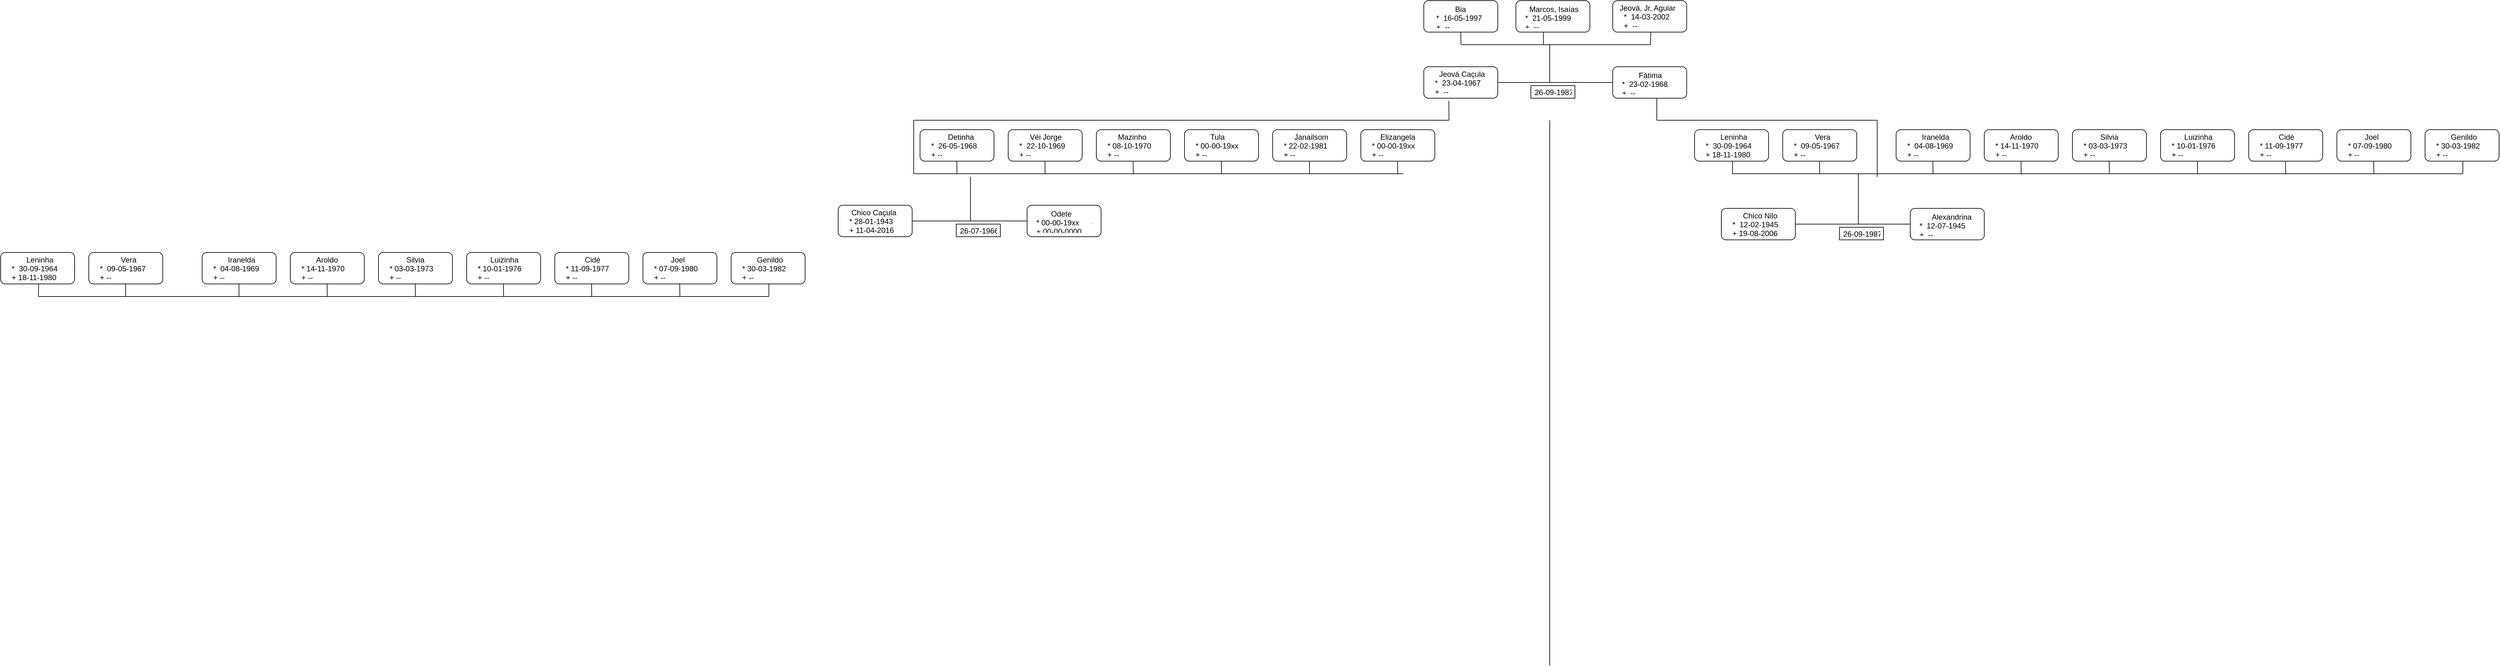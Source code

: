<mxfile>
    <diagram id="dwh6Nt9CRi5pj_zk__ob" name="Página-1">
        <mxGraphModel dx="4523" dy="1213" grid="1" gridSize="10" guides="1" tooltips="1" connect="1" arrows="1" fold="1" page="1" pageScale="1" pageWidth="850" pageHeight="1100" math="0" shadow="0">
            <root>
                <mxCell id="0"/>
                <mxCell id="1" parent="0"/>
                <mxCell id="18" value="" style="rounded=1;whiteSpace=wrap;html=1;" parent="1" vertex="1">
                    <mxGeometry x="386.25" y="50" width="117.5" height="50" as="geometry"/>
                </mxCell>
                <mxCell id="19" value="  Marcos, Isaías   - Marcos Isaías Tomas Aguiar&#10;*  21-05-1999       - realejo, crateús, ce&#10;+  --" style="text;strokeColor=none;fillColor=none;align=left;verticalAlign=middle;spacingLeft=4;spacingRight=4;overflow=hidden;points=[[0,0.5],[1,0.5]];portConstraint=eastwest;rotatable=0;" parent="1" vertex="1">
                    <mxGeometry x="395" y="55" width="100" height="40" as="geometry"/>
                </mxCell>
                <mxCell id="22" value="" style="rounded=1;whiteSpace=wrap;html=1;" parent="1" vertex="1">
                    <mxGeometry x="240" y="155" width="117.5" height="50" as="geometry"/>
                </mxCell>
                <mxCell id="23" value="    Jeová Caçula     - Jeová Caçula de Aguiar Júnior&#10;  *  23-04-1967       - nova olinda, crateús, &#10;  +  --" style="text;strokeColor=none;fillColor=none;align=left;verticalAlign=middle;spacingLeft=4;spacingRight=4;overflow=hidden;points=[[0,0.5],[1,0.5]];portConstraint=eastwest;rotatable=0;" parent="1" vertex="1">
                    <mxGeometry x="245" y="155" width="107.5" height="50" as="geometry"/>
                </mxCell>
                <mxCell id="24" value="" style="rounded=1;whiteSpace=wrap;html=1;" parent="1" vertex="1">
                    <mxGeometry x="540" y="155" width="117.5" height="50" as="geometry"/>
                </mxCell>
                <mxCell id="25" value="        Fátima          - Maria de Fátima Tomaz Aguiar&#10;*  23-02-1968       - melancia, coreaú, ce&#10;+  --" style="text;strokeColor=none;fillColor=none;align=left;verticalAlign=middle;spacingLeft=4;spacingRight=4;overflow=hidden;points=[[0,0.5],[1,0.5]];portConstraint=eastwest;rotatable=0;" parent="1" vertex="1">
                    <mxGeometry x="548.75" y="160" width="100" height="40" as="geometry"/>
                </mxCell>
                <mxCell id="27" value="" style="rounded=1;whiteSpace=wrap;html=1;" parent="1" vertex="1">
                    <mxGeometry x="712.5" y="380" width="117.5" height="50" as="geometry"/>
                </mxCell>
                <mxCell id="28" value="       Chico Nilo       - Francisco José Domingos&#10;  *  12-02-1945&#10;  + 19-08-2006" style="text;strokeColor=none;fillColor=none;align=left;verticalAlign=middle;spacingLeft=4;spacingRight=4;overflow=hidden;points=[[0,0.5],[1,0.5]];portConstraint=eastwest;rotatable=0;" parent="1" vertex="1">
                    <mxGeometry x="717.5" y="380" width="107.5" height="50" as="geometry"/>
                </mxCell>
                <mxCell id="29" value="" style="rounded=1;whiteSpace=wrap;html=1;" parent="1" vertex="1">
                    <mxGeometry x="1012.5" y="380" width="117.5" height="50" as="geometry"/>
                </mxCell>
                <mxCell id="30" value="      Alexandrina   - Alexandrina Tomaz Domingos&#10;*  12-07-1945&#10;+  --" style="text;strokeColor=none;fillColor=none;align=left;verticalAlign=middle;spacingLeft=4;spacingRight=4;overflow=hidden;points=[[0,0.5],[1,0.5]];portConstraint=eastwest;rotatable=0;" parent="1" vertex="1">
                    <mxGeometry x="1021.25" y="385" width="100" height="40" as="geometry"/>
                </mxCell>
                <mxCell id="31" value="" style="endArrow=none;html=1;" parent="1" edge="1">
                    <mxGeometry width="50" height="50" relative="1" as="geometry">
                        <mxPoint x="440" y="1106" as="sourcePoint"/>
                        <mxPoint x="440" y="240" as="targetPoint"/>
                    </mxGeometry>
                </mxCell>
                <mxCell id="32" value="" style="rounded=1;whiteSpace=wrap;html=1;" parent="1" vertex="1">
                    <mxGeometry x="670" y="255" width="117.5" height="50" as="geometry"/>
                </mxCell>
                <mxCell id="33" value="         Leninha         - Maria Lúcia TomazDomingos&#10;  *  30-09-1964       -  melancia, coreaú, ce&#10;  + 18-11-1980" style="text;strokeColor=none;fillColor=none;align=left;verticalAlign=middle;spacingLeft=4;spacingRight=4;overflow=hidden;points=[[0,0.5],[1,0.5]];portConstraint=eastwest;rotatable=0;" parent="1" vertex="1">
                    <mxGeometry x="675" y="255" width="107.5" height="50" as="geometry"/>
                </mxCell>
                <mxCell id="34" value="" style="rounded=1;whiteSpace=wrap;html=1;" parent="1" vertex="1">
                    <mxGeometry x="810" y="255" width="117.5" height="50" as="geometry"/>
                </mxCell>
                <mxCell id="35" value="            Vera           - Vera Lúcia Tomaz de Araújo&#10;  *  09-05-1967       - melancia, coreaú, ce&#10;  + --" style="text;strokeColor=none;fillColor=none;align=left;verticalAlign=middle;spacingLeft=4;spacingRight=4;overflow=hidden;points=[[0,0.5],[1,0.5]];portConstraint=eastwest;rotatable=0;" parent="1" vertex="1">
                    <mxGeometry x="815" y="255" width="107.5" height="50" as="geometry"/>
                </mxCell>
                <mxCell id="36" value="" style="rounded=1;whiteSpace=wrap;html=1;" parent="1" vertex="1">
                    <mxGeometry x="990" y="255" width="117.5" height="50" as="geometry"/>
                </mxCell>
                <mxCell id="37" value="         Iranelda         - Iranelda Maria TomazDomingos&#10;  *  04-08-1969       - melancia, coreaú, ce&#10;  + --" style="text;strokeColor=none;fillColor=none;align=left;verticalAlign=middle;spacingLeft=4;spacingRight=4;overflow=hidden;points=[[0,0.5],[1,0.5]];portConstraint=eastwest;rotatable=0;" parent="1" vertex="1">
                    <mxGeometry x="995" y="255" width="107.5" height="50" as="geometry"/>
                </mxCell>
                <mxCell id="38" value="" style="rounded=1;whiteSpace=wrap;html=1;" parent="1" vertex="1">
                    <mxGeometry x="1130" y="255" width="117.5" height="50" as="geometry"/>
                </mxCell>
                <mxCell id="39" value="         Aroldo            - José Aroldo Tomaz Domingos&#10;  * 14-11-1970         - melancia, coreaú, ce&#10;  + --" style="text;strokeColor=none;fillColor=none;align=left;verticalAlign=middle;spacingLeft=4;spacingRight=4;overflow=hidden;points=[[0,0.5],[1,0.5]];portConstraint=eastwest;rotatable=0;" parent="1" vertex="1">
                    <mxGeometry x="1135" y="255" width="107.5" height="50" as="geometry"/>
                </mxCell>
                <mxCell id="40" value="" style="rounded=1;whiteSpace=wrap;html=1;" parent="1" vertex="1">
                    <mxGeometry x="1270" y="255" width="117.5" height="50" as="geometry"/>
                </mxCell>
                <mxCell id="41" value="          Silvia            - Antonia Silvia Helena Tomaz Soares&#10;  * 03-03-1973        - melancia, coreaú, ce&#10;  + --" style="text;strokeColor=none;fillColor=none;align=left;verticalAlign=middle;spacingLeft=4;spacingRight=4;overflow=hidden;points=[[0,0.5],[1,0.5]];portConstraint=eastwest;rotatable=0;" parent="1" vertex="1">
                    <mxGeometry x="1275" y="255" width="107.5" height="50" as="geometry"/>
                </mxCell>
                <mxCell id="42" value="" style="rounded=1;whiteSpace=wrap;html=1;" parent="1" vertex="1">
                    <mxGeometry x="1410" y="255" width="117.5" height="50" as="geometry"/>
                </mxCell>
                <mxCell id="43" value="        Luizinha         - Luiza Maria Tomaz Domingos&#10;  * 10-01-1976        - melancia, coreaú, ce&#10;  + --" style="text;strokeColor=none;fillColor=none;align=left;verticalAlign=middle;spacingLeft=4;spacingRight=4;overflow=hidden;points=[[0,0.5],[1,0.5]];portConstraint=eastwest;rotatable=0;" parent="1" vertex="1">
                    <mxGeometry x="1415" y="255" width="107.5" height="50" as="geometry"/>
                </mxCell>
                <mxCell id="44" value="" style="rounded=1;whiteSpace=wrap;html=1;" parent="1" vertex="1">
                    <mxGeometry x="1550" y="255" width="117.5" height="50" as="geometry"/>
                </mxCell>
                <mxCell id="45" value="           Cidé             - Francisco Franscidé Tomaz Domingos&#10;  * 11-09-1977         - nova olinda, coreaú, ce&#10;  + --" style="text;strokeColor=none;fillColor=none;align=left;verticalAlign=middle;spacingLeft=4;spacingRight=4;overflow=hidden;points=[[0,0.5],[1,0.5]];portConstraint=eastwest;rotatable=0;" parent="1" vertex="1">
                    <mxGeometry x="1555" y="255" width="107.5" height="50" as="geometry"/>
                </mxCell>
                <mxCell id="46" value="" style="rounded=1;whiteSpace=wrap;html=1;" parent="1" vertex="1">
                    <mxGeometry x="1690" y="255" width="117.5" height="50" as="geometry"/>
                </mxCell>
                <mxCell id="47" value="          Joel              - Franscisco Joel Tomaz Domingos&#10;  * 07-09-1980         - nova olinda, coreaú, ce&#10;  + --" style="text;strokeColor=none;fillColor=none;align=left;verticalAlign=middle;spacingLeft=4;spacingRight=4;overflow=hidden;points=[[0,0.5],[1,0.5]];portConstraint=eastwest;rotatable=0;" parent="1" vertex="1">
                    <mxGeometry x="1695" y="255" width="107.5" height="50" as="geometry"/>
                </mxCell>
                <mxCell id="48" value="" style="rounded=1;whiteSpace=wrap;html=1;" parent="1" vertex="1">
                    <mxGeometry x="1830" y="255" width="117.5" height="50" as="geometry"/>
                </mxCell>
                <mxCell id="49" value="         Genildo          - Antonio Genildo Tomaz Domingos&#10;  * 30-03-1982         - nova olinda, coreaú, ce&#10;  + --" style="text;strokeColor=none;fillColor=none;align=left;verticalAlign=middle;spacingLeft=4;spacingRight=4;overflow=hidden;points=[[0,0.5],[1,0.5]];portConstraint=eastwest;rotatable=0;" parent="1" vertex="1">
                    <mxGeometry x="1835" y="255" width="107.5" height="50" as="geometry"/>
                </mxCell>
                <mxCell id="50" value="" style="endArrow=none;html=1;entryX=0;entryY=0.5;entryDx=0;entryDy=0;exitX=1;exitY=0.5;exitDx=0;exitDy=0;" parent="1" source="22" target="24" edge="1">
                    <mxGeometry width="50" height="50" relative="1" as="geometry">
                        <mxPoint x="380" y="260" as="sourcePoint"/>
                        <mxPoint x="430" y="210" as="targetPoint"/>
                    </mxGeometry>
                </mxCell>
                <mxCell id="51" value="" style="endArrow=none;html=1;entryX=0.371;entryY=1.002;entryDx=0;entryDy=0;entryPerimeter=0;" parent="1" target="18" edge="1">
                    <mxGeometry width="50" height="50" relative="1" as="geometry">
                        <mxPoint x="430" y="120" as="sourcePoint"/>
                        <mxPoint x="441" y="100" as="targetPoint"/>
                    </mxGeometry>
                </mxCell>
                <mxCell id="54" value="" style="endArrow=none;html=1;" parent="1" edge="1">
                    <mxGeometry width="50" height="50" relative="1" as="geometry">
                        <mxPoint x="300" y="120" as="sourcePoint"/>
                        <mxPoint x="600" y="120" as="targetPoint"/>
                    </mxGeometry>
                </mxCell>
                <mxCell id="55" value="" style="endArrow=none;html=1;" parent="1" edge="1">
                    <mxGeometry width="50" height="50" relative="1" as="geometry">
                        <mxPoint x="440" y="180" as="sourcePoint"/>
                        <mxPoint x="440" y="120" as="targetPoint"/>
                    </mxGeometry>
                </mxCell>
                <mxCell id="56" value="" style="endArrow=none;html=1;exitX=1;exitY=0.5;exitDx=0;exitDy=0;entryX=0;entryY=0.5;entryDx=0;entryDy=0;" parent="1" source="27" target="29" edge="1">
                    <mxGeometry width="50" height="50" relative="1" as="geometry">
                        <mxPoint x="990" y="395" as="sourcePoint"/>
                        <mxPoint x="1010" y="400" as="targetPoint"/>
                    </mxGeometry>
                </mxCell>
                <mxCell id="57" value="" style="endArrow=none;html=1;entryX=0.515;entryY=1;entryDx=0;entryDy=0;entryPerimeter=0;" parent="1" target="33" edge="1">
                    <mxGeometry width="50" height="50" relative="1" as="geometry">
                        <mxPoint x="730" y="325" as="sourcePoint"/>
                        <mxPoint x="728.41" y="305" as="targetPoint"/>
                    </mxGeometry>
                </mxCell>
                <mxCell id="58" value="" style="endArrow=none;html=1;entryX=0.5;entryY=1;entryDx=0;entryDy=0;" parent="1" edge="1">
                    <mxGeometry width="50" height="50" relative="1" as="geometry">
                        <mxPoint x="868.66" y="325" as="sourcePoint"/>
                        <mxPoint x="868.41" y="305" as="targetPoint"/>
                    </mxGeometry>
                </mxCell>
                <mxCell id="59" value="" style="endArrow=none;html=1;entryX=0.5;entryY=1;entryDx=0;entryDy=0;" parent="1" edge="1">
                    <mxGeometry width="50" height="50" relative="1" as="geometry">
                        <mxPoint x="1048.66" y="325" as="sourcePoint"/>
                        <mxPoint x="1048.41" y="305" as="targetPoint"/>
                    </mxGeometry>
                </mxCell>
                <mxCell id="60" value="" style="endArrow=none;html=1;entryX=0.5;entryY=1;entryDx=0;entryDy=0;" parent="1" edge="1">
                    <mxGeometry width="50" height="50" relative="1" as="geometry">
                        <mxPoint x="1188.66" y="325" as="sourcePoint"/>
                        <mxPoint x="1188.41" y="305" as="targetPoint"/>
                    </mxGeometry>
                </mxCell>
                <mxCell id="62" value="" style="endArrow=none;html=1;entryX=0.5;entryY=1;entryDx=0;entryDy=0;" parent="1" edge="1">
                    <mxGeometry width="50" height="50" relative="1" as="geometry">
                        <mxPoint x="1328.66" y="325" as="sourcePoint"/>
                        <mxPoint x="1328.41" y="305" as="targetPoint"/>
                    </mxGeometry>
                </mxCell>
                <mxCell id="63" value="" style="endArrow=none;html=1;entryX=0.5;entryY=1;entryDx=0;entryDy=0;" parent="1" edge="1">
                    <mxGeometry width="50" height="50" relative="1" as="geometry">
                        <mxPoint x="1468.66" y="325" as="sourcePoint"/>
                        <mxPoint x="1468.41" y="305" as="targetPoint"/>
                    </mxGeometry>
                </mxCell>
                <mxCell id="64" value="" style="endArrow=none;html=1;entryX=0.5;entryY=1;entryDx=0;entryDy=0;" parent="1" edge="1">
                    <mxGeometry width="50" height="50" relative="1" as="geometry">
                        <mxPoint x="1608.66" y="325" as="sourcePoint"/>
                        <mxPoint x="1608.41" y="305" as="targetPoint"/>
                    </mxGeometry>
                </mxCell>
                <mxCell id="65" value="" style="endArrow=none;html=1;entryX=0.5;entryY=1;entryDx=0;entryDy=0;" parent="1" edge="1">
                    <mxGeometry width="50" height="50" relative="1" as="geometry">
                        <mxPoint x="1748.66" y="325" as="sourcePoint"/>
                        <mxPoint x="1748.41" y="305" as="targetPoint"/>
                    </mxGeometry>
                </mxCell>
                <mxCell id="66" value="" style="endArrow=none;html=1;entryX=0.512;entryY=0.997;entryDx=0;entryDy=0;entryPerimeter=0;" parent="1" target="49" edge="1">
                    <mxGeometry width="50" height="50" relative="1" as="geometry">
                        <mxPoint x="1890" y="325" as="sourcePoint"/>
                        <mxPoint x="1888.41" y="305" as="targetPoint"/>
                    </mxGeometry>
                </mxCell>
                <mxCell id="67" value="" style="endArrow=none;html=1;" parent="1" edge="1">
                    <mxGeometry width="50" height="50" relative="1" as="geometry">
                        <mxPoint x="730" y="325" as="sourcePoint"/>
                        <mxPoint x="1890" y="325" as="targetPoint"/>
                    </mxGeometry>
                </mxCell>
                <mxCell id="68" value="" style="endArrow=none;html=1;" parent="1" edge="1">
                    <mxGeometry width="50" height="50" relative="1" as="geometry">
                        <mxPoint x="960" y="240" as="sourcePoint"/>
                        <mxPoint x="610" y="240" as="targetPoint"/>
                    </mxGeometry>
                </mxCell>
                <mxCell id="69" value="" style="endArrow=none;html=1;entryX=0.596;entryY=1.002;entryDx=0;entryDy=0;entryPerimeter=0;" parent="1" target="24" edge="1">
                    <mxGeometry width="50" height="50" relative="1" as="geometry">
                        <mxPoint x="610" y="240" as="sourcePoint"/>
                        <mxPoint x="598.56" y="205" as="targetPoint"/>
                    </mxGeometry>
                </mxCell>
                <mxCell id="70" value="" style="endArrow=none;html=1;" parent="1" edge="1">
                    <mxGeometry width="50" height="50" relative="1" as="geometry">
                        <mxPoint x="960" y="330" as="sourcePoint"/>
                        <mxPoint x="960" y="240" as="targetPoint"/>
                    </mxGeometry>
                </mxCell>
                <mxCell id="71" value="" style="endArrow=none;html=1;" parent="1" edge="1">
                    <mxGeometry width="50" height="50" relative="1" as="geometry">
                        <mxPoint x="930" y="405" as="sourcePoint"/>
                        <mxPoint x="930" y="325" as="targetPoint"/>
                    </mxGeometry>
                </mxCell>
                <mxCell id="76" value="" style="rounded=0;whiteSpace=wrap;html=1;" parent="1" vertex="1">
                    <mxGeometry x="410" y="185" width="70" height="20" as="geometry"/>
                </mxCell>
                <mxCell id="78" value="26-09-1987 independência, ce" style="text;strokeColor=none;fillColor=none;align=left;verticalAlign=middle;spacingLeft=4;spacingRight=4;overflow=hidden;points=[[0,0.5],[1,0.5]];portConstraint=eastwest;rotatable=0;" parent="1" vertex="1">
                    <mxGeometry x="410" y="185" width="70" height="20" as="geometry"/>
                </mxCell>
                <mxCell id="79" value="" style="rounded=0;whiteSpace=wrap;html=1;" parent="1" vertex="1">
                    <mxGeometry x="900" y="410" width="70" height="20" as="geometry"/>
                </mxCell>
                <mxCell id="80" value="26-09-1987 independência, ce" style="text;strokeColor=none;fillColor=none;align=left;verticalAlign=middle;spacingLeft=4;spacingRight=4;overflow=hidden;points=[[0,0.5],[1,0.5]];portConstraint=eastwest;rotatable=0;" parent="1" vertex="1">
                    <mxGeometry x="900" y="410" width="70" height="20" as="geometry"/>
                </mxCell>
                <mxCell id="82" value="" style="rounded=1;whiteSpace=wrap;html=1;" parent="1" vertex="1">
                    <mxGeometry x="-690" y="375" width="117.5" height="50" as="geometry"/>
                </mxCell>
                <mxCell id="83" value="   Chico Caçula       - Francisco Caçula Neto&#10;  * 28-01-1943&#10;  + 11-04-2016" style="text;strokeColor=none;fillColor=none;align=left;verticalAlign=middle;spacingLeft=4;spacingRight=4;overflow=hidden;points=[[0,0.5],[1,0.5]];portConstraint=eastwest;rotatable=0;" parent="1" vertex="1">
                    <mxGeometry x="-685" y="375" width="107.5" height="50" as="geometry"/>
                </mxCell>
                <mxCell id="84" value="" style="rounded=1;whiteSpace=wrap;html=1;" parent="1" vertex="1">
                    <mxGeometry x="-390" y="375" width="117.5" height="50" as="geometry"/>
                </mxCell>
                <mxCell id="85" value="       Odete           - Maria Odete de Aguiar&#10;* 00-00-19xx      - riacho do gado, independencia, ce&#10;+ 00-00-0000" style="text;strokeColor=none;fillColor=none;align=left;verticalAlign=middle;spacingLeft=4;spacingRight=4;overflow=hidden;points=[[0,0.5],[1,0.5]];portConstraint=eastwest;rotatable=0;" parent="1" vertex="1">
                    <mxGeometry x="-381.25" y="380" width="100" height="40" as="geometry"/>
                </mxCell>
                <mxCell id="88" value="" style="rounded=1;whiteSpace=wrap;html=1;" parent="1" vertex="1">
                    <mxGeometry x="-560" y="255" width="117.5" height="50" as="geometry"/>
                </mxCell>
                <mxCell id="89" value="          Detinha         -  Antonia Elizete De Aguiar&#10;  *  26-05-1968       - nova olinda, independencia, ce&#10;  + --" style="text;strokeColor=none;fillColor=none;align=left;verticalAlign=middle;spacingLeft=4;spacingRight=4;overflow=hidden;points=[[0,0.5],[1,0.5]];portConstraint=eastwest;rotatable=0;" parent="1" vertex="1">
                    <mxGeometry x="-555" y="255" width="107.5" height="50" as="geometry"/>
                </mxCell>
                <mxCell id="90" value="" style="rounded=1;whiteSpace=wrap;html=1;" parent="1" vertex="1">
                    <mxGeometry x="-420" y="255" width="117.5" height="50" as="geometry"/>
                </mxCell>
                <mxCell id="91" value="       Véi Jorge          - Jorge Luiz Caçula de Aguiar&#10;  *  22-10-1969       - nova olinda, independencia, ce&#10;  + --" style="text;strokeColor=none;fillColor=none;align=left;verticalAlign=middle;spacingLeft=4;spacingRight=4;overflow=hidden;points=[[0,0.5],[1,0.5]];portConstraint=eastwest;rotatable=0;" parent="1" vertex="1">
                    <mxGeometry x="-415" y="255" width="107.5" height="50" as="geometry"/>
                </mxCell>
                <mxCell id="92" value="" style="rounded=1;whiteSpace=wrap;html=1;" parent="1" vertex="1">
                    <mxGeometry x="-280" y="255" width="117.5" height="50" as="geometry"/>
                </mxCell>
                <mxCell id="93" value="       Mazinho            - Geosmar Caçula de Aguiar&#10;  * 08-10-1970         - nova olinda, independencia, ce&#10;  + --" style="text;strokeColor=none;fillColor=none;align=left;verticalAlign=middle;spacingLeft=4;spacingRight=4;overflow=hidden;points=[[0,0.5],[1,0.5]];portConstraint=eastwest;rotatable=0;" parent="1" vertex="1">
                    <mxGeometry x="-275" y="255" width="107.5" height="50" as="geometry"/>
                </mxCell>
                <mxCell id="94" value="" style="rounded=1;whiteSpace=wrap;html=1;" parent="1" vertex="1">
                    <mxGeometry x="-140" y="255" width="117.5" height="50" as="geometry"/>
                </mxCell>
                <mxCell id="95" value="         Tula               - Jonas Caçula de Aguiar&#10;  * 00-00-19xx        - nova olinda, independencia, ce&#10;  + --" style="text;strokeColor=none;fillColor=none;align=left;verticalAlign=middle;spacingLeft=4;spacingRight=4;overflow=hidden;points=[[0,0.5],[1,0.5]];portConstraint=eastwest;rotatable=0;" parent="1" vertex="1">
                    <mxGeometry x="-135" y="255" width="107.5" height="50" as="geometry"/>
                </mxCell>
                <mxCell id="96" value="" style="rounded=1;whiteSpace=wrap;html=1;" parent="1" vertex="1">
                    <mxGeometry y="255" width="117.5" height="50" as="geometry"/>
                </mxCell>
                <mxCell id="97" value="       Janailsom       - Janailsom Caçula de Aguiar&#10;  * 22-02-1981        - mnova olinda, independencia, ce&#10;  + --" style="text;strokeColor=none;fillColor=none;align=left;verticalAlign=middle;spacingLeft=4;spacingRight=4;overflow=hidden;points=[[0,0.5],[1,0.5]];portConstraint=eastwest;rotatable=0;" parent="1" vertex="1">
                    <mxGeometry x="5" y="255" width="107.5" height="50" as="geometry"/>
                </mxCell>
                <mxCell id="98" value="" style="rounded=1;whiteSpace=wrap;html=1;" parent="1" vertex="1">
                    <mxGeometry x="140" y="255" width="117.5" height="50" as="geometry"/>
                </mxCell>
                <mxCell id="99" value="      Elizangela        - Elizangela Caçula de Aguiar&#10;  * 00-00-19xx         - nova olinda, independencia, ce&#10;  + --" style="text;strokeColor=none;fillColor=none;align=left;verticalAlign=middle;spacingLeft=4;spacingRight=4;overflow=hidden;points=[[0,0.5],[1,0.5]];portConstraint=eastwest;rotatable=0;" parent="1" vertex="1">
                    <mxGeometry x="145" y="255" width="107.5" height="50" as="geometry"/>
                </mxCell>
                <mxCell id="104" value="" style="endArrow=none;html=1;exitX=1;exitY=0.5;exitDx=0;exitDy=0;entryX=0;entryY=0.5;entryDx=0;entryDy=0;" parent="1" source="82" target="84" edge="1">
                    <mxGeometry width="50" height="50" relative="1" as="geometry">
                        <mxPoint x="-412.5" y="390" as="sourcePoint"/>
                        <mxPoint x="-392.5" y="395" as="targetPoint"/>
                        <Array as="points">
                            <mxPoint x="-480" y="400"/>
                        </Array>
                    </mxGeometry>
                </mxCell>
                <mxCell id="105" value="" style="endArrow=none;html=1;" parent="1" edge="1">
                    <mxGeometry width="50" height="50" relative="1" as="geometry">
                        <mxPoint x="-570" y="325" as="sourcePoint"/>
                        <mxPoint x="-570" y="240" as="targetPoint"/>
                    </mxGeometry>
                </mxCell>
                <mxCell id="106" value="" style="endArrow=none;html=1;entryX=0.5;entryY=1;entryDx=0;entryDy=0;" parent="1" edge="1">
                    <mxGeometry width="50" height="50" relative="1" as="geometry">
                        <mxPoint x="-501.34" y="325" as="sourcePoint"/>
                        <mxPoint x="-501.59" y="305" as="targetPoint"/>
                    </mxGeometry>
                </mxCell>
                <mxCell id="107" value="" style="endArrow=none;html=1;entryX=0.5;entryY=1;entryDx=0;entryDy=0;" parent="1" edge="1">
                    <mxGeometry width="50" height="50" relative="1" as="geometry">
                        <mxPoint x="-361.34" y="325" as="sourcePoint"/>
                        <mxPoint x="-361.59" y="305" as="targetPoint"/>
                    </mxGeometry>
                </mxCell>
                <mxCell id="108" value="" style="endArrow=none;html=1;entryX=0.5;entryY=1;entryDx=0;entryDy=0;" parent="1" edge="1">
                    <mxGeometry width="50" height="50" relative="1" as="geometry">
                        <mxPoint x="-221.34" y="325" as="sourcePoint"/>
                        <mxPoint x="-221.59" y="305" as="targetPoint"/>
                    </mxGeometry>
                </mxCell>
                <mxCell id="109" value="" style="endArrow=none;html=1;entryX=0.5;entryY=1;entryDx=0;entryDy=0;" parent="1" edge="1">
                    <mxGeometry width="50" height="50" relative="1" as="geometry">
                        <mxPoint x="-81.34" y="325" as="sourcePoint"/>
                        <mxPoint x="-81.59" y="305" as="targetPoint"/>
                    </mxGeometry>
                </mxCell>
                <mxCell id="110" value="" style="endArrow=none;html=1;entryX=0.5;entryY=1;entryDx=0;entryDy=0;" parent="1" edge="1">
                    <mxGeometry width="50" height="50" relative="1" as="geometry">
                        <mxPoint x="58.66" y="325" as="sourcePoint"/>
                        <mxPoint x="58.41" y="305" as="targetPoint"/>
                    </mxGeometry>
                </mxCell>
                <mxCell id="111" value="" style="endArrow=none;html=1;entryX=0.5;entryY=1;entryDx=0;entryDy=0;" parent="1" edge="1">
                    <mxGeometry width="50" height="50" relative="1" as="geometry">
                        <mxPoint x="198.66" y="325" as="sourcePoint"/>
                        <mxPoint x="198.41" y="305" as="targetPoint"/>
                    </mxGeometry>
                </mxCell>
                <mxCell id="114" value="" style="endArrow=none;html=1;" parent="1" edge="1">
                    <mxGeometry width="50" height="50" relative="1" as="geometry">
                        <mxPoint x="-570" y="325" as="sourcePoint"/>
                        <mxPoint x="207.5" y="325" as="targetPoint"/>
                    </mxGeometry>
                </mxCell>
                <mxCell id="117" value="" style="rounded=0;whiteSpace=wrap;html=1;" parent="1" vertex="1">
                    <mxGeometry x="-502.5" y="405" width="70" height="20" as="geometry"/>
                </mxCell>
                <mxCell id="118" value="26-07-1966 - independência, ce" style="text;strokeColor=none;fillColor=none;align=left;verticalAlign=middle;spacingLeft=4;spacingRight=4;overflow=hidden;points=[[0,0.5],[1,0.5]];portConstraint=eastwest;rotatable=0;" parent="1" vertex="1">
                    <mxGeometry x="-502.5" y="405" width="70" height="20" as="geometry"/>
                </mxCell>
                <mxCell id="119" value="" style="endArrow=none;html=1;entryX=0.323;entryY=1.082;entryDx=0;entryDy=0;entryPerimeter=0;" parent="1" target="23" edge="1">
                    <mxGeometry width="50" height="50" relative="1" as="geometry">
                        <mxPoint x="280" y="240" as="sourcePoint"/>
                        <mxPoint x="250" y="270" as="targetPoint"/>
                    </mxGeometry>
                </mxCell>
                <mxCell id="120" value="" style="endArrow=none;html=1;" parent="1" edge="1">
                    <mxGeometry width="50" height="50" relative="1" as="geometry">
                        <mxPoint x="-570" y="240" as="sourcePoint"/>
                        <mxPoint x="280" y="240" as="targetPoint"/>
                    </mxGeometry>
                </mxCell>
                <mxCell id="121" value="" style="rounded=1;whiteSpace=wrap;html=1;" parent="1" vertex="1">
                    <mxGeometry x="540" y="50" width="117.5" height="50" as="geometry"/>
                </mxCell>
                <mxCell id="122" value="Jeová, Jr, Aguiar   - Jeová Caçula de Aguiar Júnior&#10;  *  14-03-2002       - realejo, crateús, ceará&#10;  +  --" style="text;strokeColor=none;fillColor=none;align=left;verticalAlign=middle;spacingLeft=4;spacingRight=4;overflow=hidden;points=[[0,0.5],[1,0.5]];portConstraint=eastwest;rotatable=0;" parent="1" vertex="1">
                    <mxGeometry x="545" y="50" width="107.5" height="50" as="geometry"/>
                </mxCell>
                <mxCell id="123" value="" style="endArrow=none;html=1;entryX=0.516;entryY=1.002;entryDx=0;entryDy=0;entryPerimeter=0;" parent="1" target="122" edge="1">
                    <mxGeometry width="50" height="50" relative="1" as="geometry">
                        <mxPoint x="600" y="120" as="sourcePoint"/>
                        <mxPoint x="750.9" y="108.8" as="targetPoint"/>
                    </mxGeometry>
                </mxCell>
                <mxCell id="124" value="" style="rounded=1;whiteSpace=wrap;html=1;" parent="1" vertex="1">
                    <mxGeometry x="240" y="50" width="117.5" height="50" as="geometry"/>
                </mxCell>
                <mxCell id="125" value="         Bia           - Maria Beatriz Tomaz Aguiar&#10;*  16-05-1997    - realejo, crateús, ce&#10;+  --" style="text;strokeColor=none;fillColor=none;align=left;verticalAlign=middle;spacingLeft=4;spacingRight=4;overflow=hidden;points=[[0,0.5],[1,0.5]];portConstraint=eastwest;rotatable=0;" parent="1" vertex="1">
                    <mxGeometry x="253.75" y="55" width="90" height="40" as="geometry"/>
                </mxCell>
                <mxCell id="126" value="" style="endArrow=none;html=1;entryX=0.5;entryY=1;entryDx=0;entryDy=0;" parent="1" target="124" edge="1">
                    <mxGeometry width="50" height="50" relative="1" as="geometry">
                        <mxPoint x="299" y="120" as="sourcePoint"/>
                        <mxPoint x="260" y="120" as="targetPoint"/>
                    </mxGeometry>
                </mxCell>
                <mxCell id="127" value="" style="endArrow=none;html=1;" parent="1" edge="1">
                    <mxGeometry width="50" height="50" relative="1" as="geometry">
                        <mxPoint x="-480" y="330" as="sourcePoint"/>
                        <mxPoint x="-480" y="400" as="targetPoint"/>
                    </mxGeometry>
                </mxCell>
                <mxCell id="128" value="" style="rounded=1;whiteSpace=wrap;html=1;" vertex="1" parent="1">
                    <mxGeometry x="-2020" y="450" width="117.5" height="50" as="geometry"/>
                </mxCell>
                <mxCell id="129" value="         Leninha         - Maria Lúcia TomazDomingos&#10;  *  30-09-1964       -  melancia, coreaú, ce&#10;  + 18-11-1980" style="text;strokeColor=none;fillColor=none;align=left;verticalAlign=middle;spacingLeft=4;spacingRight=4;overflow=hidden;points=[[0,0.5],[1,0.5]];portConstraint=eastwest;rotatable=0;" vertex="1" parent="1">
                    <mxGeometry x="-2015" y="450" width="107.5" height="50" as="geometry"/>
                </mxCell>
                <mxCell id="130" value="" style="rounded=1;whiteSpace=wrap;html=1;" vertex="1" parent="1">
                    <mxGeometry x="-1880" y="450" width="117.5" height="50" as="geometry"/>
                </mxCell>
                <mxCell id="131" value="            Vera           - Vera Lúcia Tomaz de Araújo&#10;  *  09-05-1967       - melancia, coreaú, ce&#10;  + --" style="text;strokeColor=none;fillColor=none;align=left;verticalAlign=middle;spacingLeft=4;spacingRight=4;overflow=hidden;points=[[0,0.5],[1,0.5]];portConstraint=eastwest;rotatable=0;" vertex="1" parent="1">
                    <mxGeometry x="-1875" y="450" width="107.5" height="50" as="geometry"/>
                </mxCell>
                <mxCell id="132" value="" style="rounded=1;whiteSpace=wrap;html=1;" vertex="1" parent="1">
                    <mxGeometry x="-1700" y="450" width="117.5" height="50" as="geometry"/>
                </mxCell>
                <mxCell id="133" value="         Iranelda         - Iranelda Maria TomazDomingos&#10;  *  04-08-1969       - melancia, coreaú, ce&#10;  + --" style="text;strokeColor=none;fillColor=none;align=left;verticalAlign=middle;spacingLeft=4;spacingRight=4;overflow=hidden;points=[[0,0.5],[1,0.5]];portConstraint=eastwest;rotatable=0;" vertex="1" parent="1">
                    <mxGeometry x="-1695" y="450" width="107.5" height="50" as="geometry"/>
                </mxCell>
                <mxCell id="134" value="" style="rounded=1;whiteSpace=wrap;html=1;" vertex="1" parent="1">
                    <mxGeometry x="-1560" y="450" width="117.5" height="50" as="geometry"/>
                </mxCell>
                <mxCell id="135" value="         Aroldo            - José Aroldo Tomaz Domingos&#10;  * 14-11-1970         - melancia, coreaú, ce&#10;  + --" style="text;strokeColor=none;fillColor=none;align=left;verticalAlign=middle;spacingLeft=4;spacingRight=4;overflow=hidden;points=[[0,0.5],[1,0.5]];portConstraint=eastwest;rotatable=0;" vertex="1" parent="1">
                    <mxGeometry x="-1555" y="450" width="107.5" height="50" as="geometry"/>
                </mxCell>
                <mxCell id="136" value="" style="rounded=1;whiteSpace=wrap;html=1;" vertex="1" parent="1">
                    <mxGeometry x="-1420" y="450" width="117.5" height="50" as="geometry"/>
                </mxCell>
                <mxCell id="137" value="          Silvia            - Antonia Silvia Helena Tomaz Soares&#10;  * 03-03-1973        - melancia, coreaú, ce&#10;  + --" style="text;strokeColor=none;fillColor=none;align=left;verticalAlign=middle;spacingLeft=4;spacingRight=4;overflow=hidden;points=[[0,0.5],[1,0.5]];portConstraint=eastwest;rotatable=0;" vertex="1" parent="1">
                    <mxGeometry x="-1415" y="450" width="107.5" height="50" as="geometry"/>
                </mxCell>
                <mxCell id="138" value="" style="rounded=1;whiteSpace=wrap;html=1;" vertex="1" parent="1">
                    <mxGeometry x="-1280" y="450" width="117.5" height="50" as="geometry"/>
                </mxCell>
                <mxCell id="139" value="        Luizinha         - Luiza Maria Tomaz Domingos&#10;  * 10-01-1976        - melancia, coreaú, ce&#10;  + --" style="text;strokeColor=none;fillColor=none;align=left;verticalAlign=middle;spacingLeft=4;spacingRight=4;overflow=hidden;points=[[0,0.5],[1,0.5]];portConstraint=eastwest;rotatable=0;" vertex="1" parent="1">
                    <mxGeometry x="-1275" y="450" width="107.5" height="50" as="geometry"/>
                </mxCell>
                <mxCell id="140" value="" style="rounded=1;whiteSpace=wrap;html=1;" vertex="1" parent="1">
                    <mxGeometry x="-1140" y="450" width="117.5" height="50" as="geometry"/>
                </mxCell>
                <mxCell id="141" value="           Cidé             - Francisco Franscidé Tomaz Domingos&#10;  * 11-09-1977         - nova olinda, coreaú, ce&#10;  + --" style="text;strokeColor=none;fillColor=none;align=left;verticalAlign=middle;spacingLeft=4;spacingRight=4;overflow=hidden;points=[[0,0.5],[1,0.5]];portConstraint=eastwest;rotatable=0;" vertex="1" parent="1">
                    <mxGeometry x="-1135" y="450" width="107.5" height="50" as="geometry"/>
                </mxCell>
                <mxCell id="142" value="" style="rounded=1;whiteSpace=wrap;html=1;" vertex="1" parent="1">
                    <mxGeometry x="-1000" y="450" width="117.5" height="50" as="geometry"/>
                </mxCell>
                <mxCell id="143" value="          Joel              - Franscisco Joel Tomaz Domingos&#10;  * 07-09-1980         - nova olinda, coreaú, ce&#10;  + --" style="text;strokeColor=none;fillColor=none;align=left;verticalAlign=middle;spacingLeft=4;spacingRight=4;overflow=hidden;points=[[0,0.5],[1,0.5]];portConstraint=eastwest;rotatable=0;" vertex="1" parent="1">
                    <mxGeometry x="-995" y="450" width="107.5" height="50" as="geometry"/>
                </mxCell>
                <mxCell id="144" value="" style="rounded=1;whiteSpace=wrap;html=1;" vertex="1" parent="1">
                    <mxGeometry x="-860" y="450" width="117.5" height="50" as="geometry"/>
                </mxCell>
                <mxCell id="145" value="         Genildo          - Antonio Genildo Tomaz Domingos&#10;  * 30-03-1982         - nova olinda, coreaú, ce&#10;  + --" style="text;strokeColor=none;fillColor=none;align=left;verticalAlign=middle;spacingLeft=4;spacingRight=4;overflow=hidden;points=[[0,0.5],[1,0.5]];portConstraint=eastwest;rotatable=0;" vertex="1" parent="1">
                    <mxGeometry x="-855" y="450" width="107.5" height="50" as="geometry"/>
                </mxCell>
                <mxCell id="146" value="" style="endArrow=none;html=1;entryX=0.515;entryY=1;entryDx=0;entryDy=0;entryPerimeter=0;" edge="1" parent="1" target="129">
                    <mxGeometry width="50" height="50" relative="1" as="geometry">
                        <mxPoint x="-1960.0" y="520" as="sourcePoint"/>
                        <mxPoint x="-1961.59" y="500" as="targetPoint"/>
                    </mxGeometry>
                </mxCell>
                <mxCell id="147" value="" style="endArrow=none;html=1;entryX=0.5;entryY=1;entryDx=0;entryDy=0;" edge="1" parent="1">
                    <mxGeometry width="50" height="50" relative="1" as="geometry">
                        <mxPoint x="-1821.34" y="520" as="sourcePoint"/>
                        <mxPoint x="-1821.59" y="500" as="targetPoint"/>
                    </mxGeometry>
                </mxCell>
                <mxCell id="148" value="" style="endArrow=none;html=1;entryX=0.5;entryY=1;entryDx=0;entryDy=0;" edge="1" parent="1">
                    <mxGeometry width="50" height="50" relative="1" as="geometry">
                        <mxPoint x="-1641.34" y="520" as="sourcePoint"/>
                        <mxPoint x="-1641.59" y="500" as="targetPoint"/>
                    </mxGeometry>
                </mxCell>
                <mxCell id="149" value="" style="endArrow=none;html=1;entryX=0.5;entryY=1;entryDx=0;entryDy=0;" edge="1" parent="1">
                    <mxGeometry width="50" height="50" relative="1" as="geometry">
                        <mxPoint x="-1501.34" y="520" as="sourcePoint"/>
                        <mxPoint x="-1501.59" y="500" as="targetPoint"/>
                    </mxGeometry>
                </mxCell>
                <mxCell id="150" value="" style="endArrow=none;html=1;entryX=0.5;entryY=1;entryDx=0;entryDy=0;" edge="1" parent="1">
                    <mxGeometry width="50" height="50" relative="1" as="geometry">
                        <mxPoint x="-1361.34" y="520" as="sourcePoint"/>
                        <mxPoint x="-1361.59" y="500" as="targetPoint"/>
                    </mxGeometry>
                </mxCell>
                <mxCell id="151" value="" style="endArrow=none;html=1;entryX=0.5;entryY=1;entryDx=0;entryDy=0;" edge="1" parent="1">
                    <mxGeometry width="50" height="50" relative="1" as="geometry">
                        <mxPoint x="-1221.34" y="520" as="sourcePoint"/>
                        <mxPoint x="-1221.59" y="500" as="targetPoint"/>
                    </mxGeometry>
                </mxCell>
                <mxCell id="152" value="" style="endArrow=none;html=1;entryX=0.5;entryY=1;entryDx=0;entryDy=0;" edge="1" parent="1">
                    <mxGeometry width="50" height="50" relative="1" as="geometry">
                        <mxPoint x="-1081.34" y="520" as="sourcePoint"/>
                        <mxPoint x="-1081.59" y="500" as="targetPoint"/>
                    </mxGeometry>
                </mxCell>
                <mxCell id="153" value="" style="endArrow=none;html=1;entryX=0.5;entryY=1;entryDx=0;entryDy=0;" edge="1" parent="1">
                    <mxGeometry width="50" height="50" relative="1" as="geometry">
                        <mxPoint x="-941.34" y="520" as="sourcePoint"/>
                        <mxPoint x="-941.59" y="500" as="targetPoint"/>
                    </mxGeometry>
                </mxCell>
                <mxCell id="154" value="" style="endArrow=none;html=1;entryX=0.512;entryY=0.997;entryDx=0;entryDy=0;entryPerimeter=0;" edge="1" parent="1" target="145">
                    <mxGeometry width="50" height="50" relative="1" as="geometry">
                        <mxPoint x="-800" y="520" as="sourcePoint"/>
                        <mxPoint x="-801.59" y="500" as="targetPoint"/>
                    </mxGeometry>
                </mxCell>
                <mxCell id="155" value="" style="endArrow=none;html=1;" edge="1" parent="1">
                    <mxGeometry width="50" height="50" relative="1" as="geometry">
                        <mxPoint x="-1960.0" y="520" as="sourcePoint"/>
                        <mxPoint x="-800" y="520" as="targetPoint"/>
                    </mxGeometry>
                </mxCell>
            </root>
        </mxGraphModel>
    </diagram>
</mxfile>